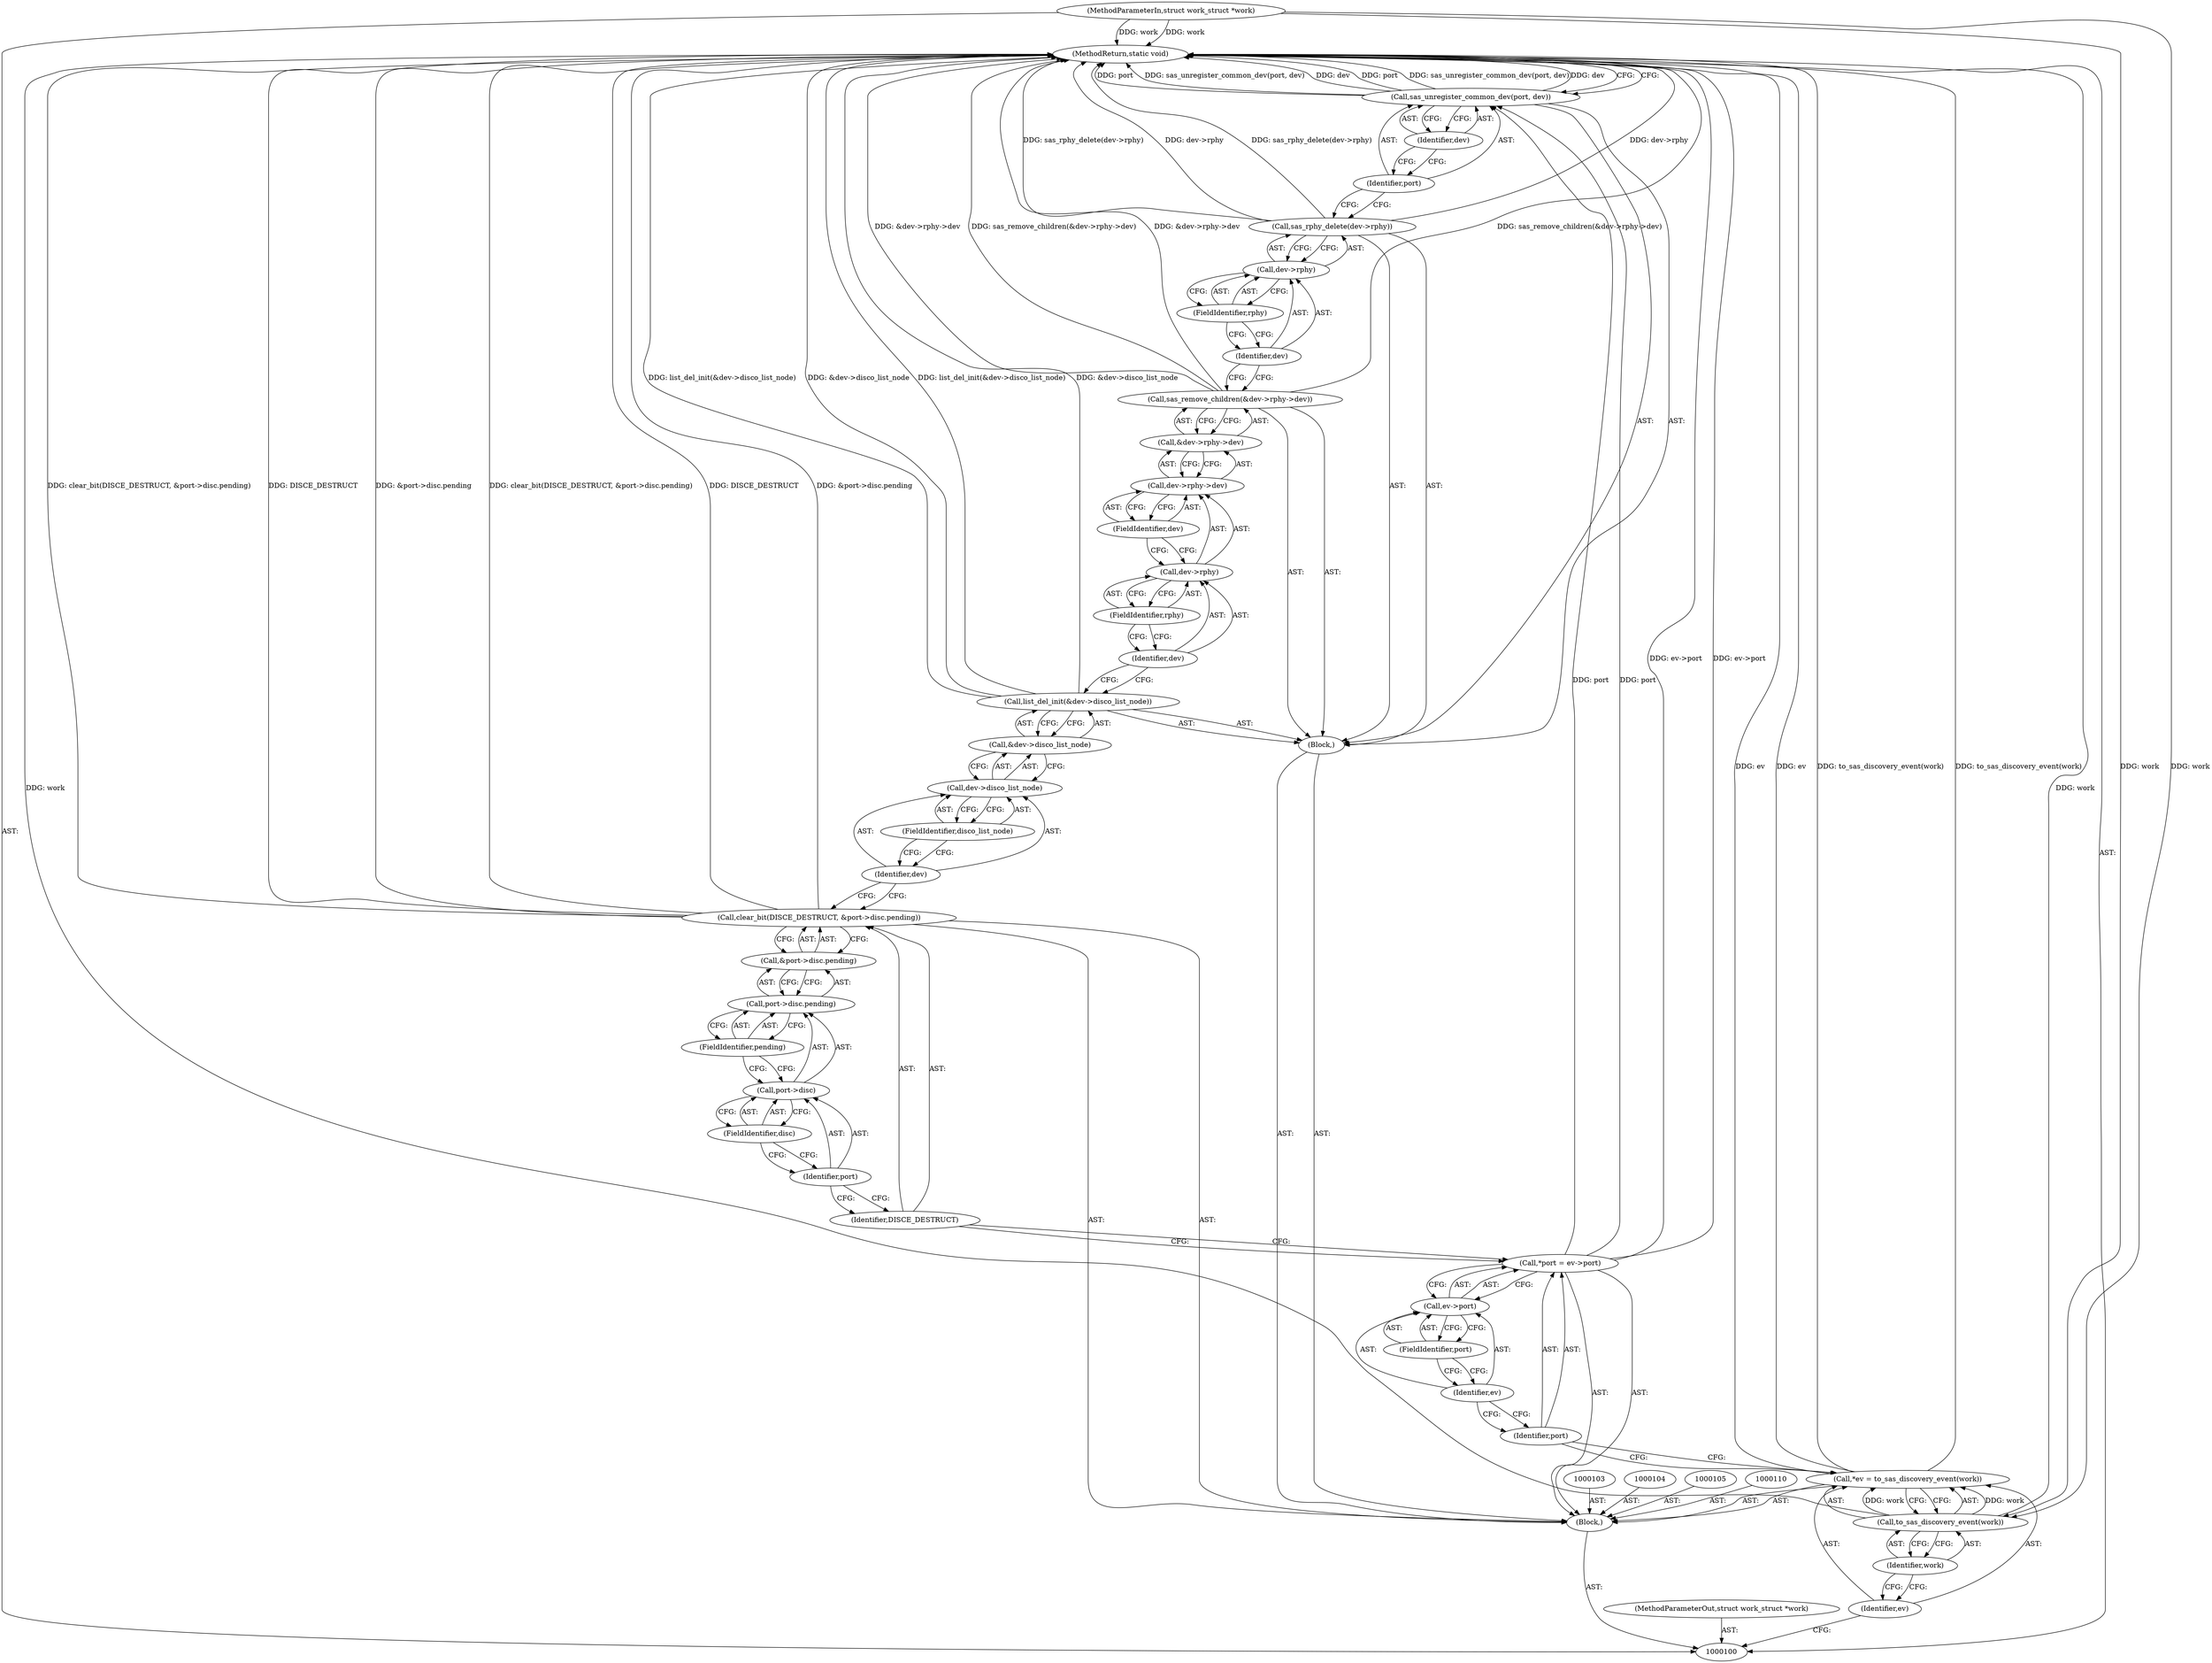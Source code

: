 digraph "1_linux_0558f33c06bb910e2879e355192227a8e8f0219d_0" {
"1000144" [label="(MethodReturn,static void)"];
"1000101" [label="(MethodParameterIn,struct work_struct *work)"];
"1000198" [label="(MethodParameterOut,struct work_struct *work)"];
"1000130" [label="(Call,sas_remove_children(&dev->rphy->dev))"];
"1000131" [label="(Call,&dev->rphy->dev)"];
"1000132" [label="(Call,dev->rphy->dev)"];
"1000133" [label="(Call,dev->rphy)"];
"1000134" [label="(Identifier,dev)"];
"1000135" [label="(FieldIdentifier,rphy)"];
"1000136" [label="(FieldIdentifier,dev)"];
"1000138" [label="(Call,dev->rphy)"];
"1000139" [label="(Identifier,dev)"];
"1000137" [label="(Call,sas_rphy_delete(dev->rphy))"];
"1000140" [label="(FieldIdentifier,rphy)"];
"1000141" [label="(Call,sas_unregister_common_dev(port, dev))"];
"1000142" [label="(Identifier,port)"];
"1000143" [label="(Identifier,dev)"];
"1000102" [label="(Block,)"];
"1000106" [label="(Call,*ev = to_sas_discovery_event(work))"];
"1000107" [label="(Identifier,ev)"];
"1000108" [label="(Call,to_sas_discovery_event(work))"];
"1000109" [label="(Identifier,work)"];
"1000111" [label="(Call,*port = ev->port)"];
"1000112" [label="(Identifier,port)"];
"1000113" [label="(Call,ev->port)"];
"1000114" [label="(Identifier,ev)"];
"1000115" [label="(FieldIdentifier,port)"];
"1000116" [label="(Call,clear_bit(DISCE_DESTRUCT, &port->disc.pending))"];
"1000117" [label="(Identifier,DISCE_DESTRUCT)"];
"1000118" [label="(Call,&port->disc.pending)"];
"1000119" [label="(Call,port->disc.pending)"];
"1000120" [label="(Call,port->disc)"];
"1000121" [label="(Identifier,port)"];
"1000122" [label="(FieldIdentifier,disc)"];
"1000123" [label="(FieldIdentifier,pending)"];
"1000124" [label="(Block,)"];
"1000126" [label="(Call,&dev->disco_list_node)"];
"1000127" [label="(Call,dev->disco_list_node)"];
"1000128" [label="(Identifier,dev)"];
"1000129" [label="(FieldIdentifier,disco_list_node)"];
"1000125" [label="(Call,list_del_init(&dev->disco_list_node))"];
"1000144" -> "1000100"  [label="AST: "];
"1000144" -> "1000141"  [label="CFG: "];
"1000116" -> "1000144"  [label="DDG: DISCE_DESTRUCT"];
"1000116" -> "1000144"  [label="DDG: &port->disc.pending"];
"1000116" -> "1000144"  [label="DDG: clear_bit(DISCE_DESTRUCT, &port->disc.pending)"];
"1000141" -> "1000144"  [label="DDG: port"];
"1000141" -> "1000144"  [label="DDG: sas_unregister_common_dev(port, dev)"];
"1000141" -> "1000144"  [label="DDG: dev"];
"1000125" -> "1000144"  [label="DDG: list_del_init(&dev->disco_list_node)"];
"1000125" -> "1000144"  [label="DDG: &dev->disco_list_node"];
"1000106" -> "1000144"  [label="DDG: to_sas_discovery_event(work)"];
"1000106" -> "1000144"  [label="DDG: ev"];
"1000137" -> "1000144"  [label="DDG: dev->rphy"];
"1000137" -> "1000144"  [label="DDG: sas_rphy_delete(dev->rphy)"];
"1000130" -> "1000144"  [label="DDG: &dev->rphy->dev"];
"1000130" -> "1000144"  [label="DDG: sas_remove_children(&dev->rphy->dev)"];
"1000111" -> "1000144"  [label="DDG: ev->port"];
"1000101" -> "1000144"  [label="DDG: work"];
"1000108" -> "1000144"  [label="DDG: work"];
"1000101" -> "1000100"  [label="AST: "];
"1000101" -> "1000144"  [label="DDG: work"];
"1000101" -> "1000108"  [label="DDG: work"];
"1000198" -> "1000100"  [label="AST: "];
"1000130" -> "1000124"  [label="AST: "];
"1000130" -> "1000131"  [label="CFG: "];
"1000131" -> "1000130"  [label="AST: "];
"1000139" -> "1000130"  [label="CFG: "];
"1000130" -> "1000144"  [label="DDG: &dev->rphy->dev"];
"1000130" -> "1000144"  [label="DDG: sas_remove_children(&dev->rphy->dev)"];
"1000131" -> "1000130"  [label="AST: "];
"1000131" -> "1000132"  [label="CFG: "];
"1000132" -> "1000131"  [label="AST: "];
"1000130" -> "1000131"  [label="CFG: "];
"1000132" -> "1000131"  [label="AST: "];
"1000132" -> "1000136"  [label="CFG: "];
"1000133" -> "1000132"  [label="AST: "];
"1000136" -> "1000132"  [label="AST: "];
"1000131" -> "1000132"  [label="CFG: "];
"1000133" -> "1000132"  [label="AST: "];
"1000133" -> "1000135"  [label="CFG: "];
"1000134" -> "1000133"  [label="AST: "];
"1000135" -> "1000133"  [label="AST: "];
"1000136" -> "1000133"  [label="CFG: "];
"1000134" -> "1000133"  [label="AST: "];
"1000134" -> "1000125"  [label="CFG: "];
"1000135" -> "1000134"  [label="CFG: "];
"1000135" -> "1000133"  [label="AST: "];
"1000135" -> "1000134"  [label="CFG: "];
"1000133" -> "1000135"  [label="CFG: "];
"1000136" -> "1000132"  [label="AST: "];
"1000136" -> "1000133"  [label="CFG: "];
"1000132" -> "1000136"  [label="CFG: "];
"1000138" -> "1000137"  [label="AST: "];
"1000138" -> "1000140"  [label="CFG: "];
"1000139" -> "1000138"  [label="AST: "];
"1000140" -> "1000138"  [label="AST: "];
"1000137" -> "1000138"  [label="CFG: "];
"1000139" -> "1000138"  [label="AST: "];
"1000139" -> "1000130"  [label="CFG: "];
"1000140" -> "1000139"  [label="CFG: "];
"1000137" -> "1000124"  [label="AST: "];
"1000137" -> "1000138"  [label="CFG: "];
"1000138" -> "1000137"  [label="AST: "];
"1000142" -> "1000137"  [label="CFG: "];
"1000137" -> "1000144"  [label="DDG: dev->rphy"];
"1000137" -> "1000144"  [label="DDG: sas_rphy_delete(dev->rphy)"];
"1000140" -> "1000138"  [label="AST: "];
"1000140" -> "1000139"  [label="CFG: "];
"1000138" -> "1000140"  [label="CFG: "];
"1000141" -> "1000124"  [label="AST: "];
"1000141" -> "1000143"  [label="CFG: "];
"1000142" -> "1000141"  [label="AST: "];
"1000143" -> "1000141"  [label="AST: "];
"1000144" -> "1000141"  [label="CFG: "];
"1000141" -> "1000144"  [label="DDG: port"];
"1000141" -> "1000144"  [label="DDG: sas_unregister_common_dev(port, dev)"];
"1000141" -> "1000144"  [label="DDG: dev"];
"1000111" -> "1000141"  [label="DDG: port"];
"1000142" -> "1000141"  [label="AST: "];
"1000142" -> "1000137"  [label="CFG: "];
"1000143" -> "1000142"  [label="CFG: "];
"1000143" -> "1000141"  [label="AST: "];
"1000143" -> "1000142"  [label="CFG: "];
"1000141" -> "1000143"  [label="CFG: "];
"1000102" -> "1000100"  [label="AST: "];
"1000103" -> "1000102"  [label="AST: "];
"1000104" -> "1000102"  [label="AST: "];
"1000105" -> "1000102"  [label="AST: "];
"1000106" -> "1000102"  [label="AST: "];
"1000110" -> "1000102"  [label="AST: "];
"1000111" -> "1000102"  [label="AST: "];
"1000116" -> "1000102"  [label="AST: "];
"1000124" -> "1000102"  [label="AST: "];
"1000106" -> "1000102"  [label="AST: "];
"1000106" -> "1000108"  [label="CFG: "];
"1000107" -> "1000106"  [label="AST: "];
"1000108" -> "1000106"  [label="AST: "];
"1000112" -> "1000106"  [label="CFG: "];
"1000106" -> "1000144"  [label="DDG: to_sas_discovery_event(work)"];
"1000106" -> "1000144"  [label="DDG: ev"];
"1000108" -> "1000106"  [label="DDG: work"];
"1000107" -> "1000106"  [label="AST: "];
"1000107" -> "1000100"  [label="CFG: "];
"1000109" -> "1000107"  [label="CFG: "];
"1000108" -> "1000106"  [label="AST: "];
"1000108" -> "1000109"  [label="CFG: "];
"1000109" -> "1000108"  [label="AST: "];
"1000106" -> "1000108"  [label="CFG: "];
"1000108" -> "1000144"  [label="DDG: work"];
"1000108" -> "1000106"  [label="DDG: work"];
"1000101" -> "1000108"  [label="DDG: work"];
"1000109" -> "1000108"  [label="AST: "];
"1000109" -> "1000107"  [label="CFG: "];
"1000108" -> "1000109"  [label="CFG: "];
"1000111" -> "1000102"  [label="AST: "];
"1000111" -> "1000113"  [label="CFG: "];
"1000112" -> "1000111"  [label="AST: "];
"1000113" -> "1000111"  [label="AST: "];
"1000117" -> "1000111"  [label="CFG: "];
"1000111" -> "1000144"  [label="DDG: ev->port"];
"1000111" -> "1000141"  [label="DDG: port"];
"1000112" -> "1000111"  [label="AST: "];
"1000112" -> "1000106"  [label="CFG: "];
"1000114" -> "1000112"  [label="CFG: "];
"1000113" -> "1000111"  [label="AST: "];
"1000113" -> "1000115"  [label="CFG: "];
"1000114" -> "1000113"  [label="AST: "];
"1000115" -> "1000113"  [label="AST: "];
"1000111" -> "1000113"  [label="CFG: "];
"1000114" -> "1000113"  [label="AST: "];
"1000114" -> "1000112"  [label="CFG: "];
"1000115" -> "1000114"  [label="CFG: "];
"1000115" -> "1000113"  [label="AST: "];
"1000115" -> "1000114"  [label="CFG: "];
"1000113" -> "1000115"  [label="CFG: "];
"1000116" -> "1000102"  [label="AST: "];
"1000116" -> "1000118"  [label="CFG: "];
"1000117" -> "1000116"  [label="AST: "];
"1000118" -> "1000116"  [label="AST: "];
"1000128" -> "1000116"  [label="CFG: "];
"1000116" -> "1000144"  [label="DDG: DISCE_DESTRUCT"];
"1000116" -> "1000144"  [label="DDG: &port->disc.pending"];
"1000116" -> "1000144"  [label="DDG: clear_bit(DISCE_DESTRUCT, &port->disc.pending)"];
"1000117" -> "1000116"  [label="AST: "];
"1000117" -> "1000111"  [label="CFG: "];
"1000121" -> "1000117"  [label="CFG: "];
"1000118" -> "1000116"  [label="AST: "];
"1000118" -> "1000119"  [label="CFG: "];
"1000119" -> "1000118"  [label="AST: "];
"1000116" -> "1000118"  [label="CFG: "];
"1000119" -> "1000118"  [label="AST: "];
"1000119" -> "1000123"  [label="CFG: "];
"1000120" -> "1000119"  [label="AST: "];
"1000123" -> "1000119"  [label="AST: "];
"1000118" -> "1000119"  [label="CFG: "];
"1000120" -> "1000119"  [label="AST: "];
"1000120" -> "1000122"  [label="CFG: "];
"1000121" -> "1000120"  [label="AST: "];
"1000122" -> "1000120"  [label="AST: "];
"1000123" -> "1000120"  [label="CFG: "];
"1000121" -> "1000120"  [label="AST: "];
"1000121" -> "1000117"  [label="CFG: "];
"1000122" -> "1000121"  [label="CFG: "];
"1000122" -> "1000120"  [label="AST: "];
"1000122" -> "1000121"  [label="CFG: "];
"1000120" -> "1000122"  [label="CFG: "];
"1000123" -> "1000119"  [label="AST: "];
"1000123" -> "1000120"  [label="CFG: "];
"1000119" -> "1000123"  [label="CFG: "];
"1000124" -> "1000102"  [label="AST: "];
"1000125" -> "1000124"  [label="AST: "];
"1000130" -> "1000124"  [label="AST: "];
"1000137" -> "1000124"  [label="AST: "];
"1000141" -> "1000124"  [label="AST: "];
"1000126" -> "1000125"  [label="AST: "];
"1000126" -> "1000127"  [label="CFG: "];
"1000127" -> "1000126"  [label="AST: "];
"1000125" -> "1000126"  [label="CFG: "];
"1000127" -> "1000126"  [label="AST: "];
"1000127" -> "1000129"  [label="CFG: "];
"1000128" -> "1000127"  [label="AST: "];
"1000129" -> "1000127"  [label="AST: "];
"1000126" -> "1000127"  [label="CFG: "];
"1000128" -> "1000127"  [label="AST: "];
"1000128" -> "1000116"  [label="CFG: "];
"1000129" -> "1000128"  [label="CFG: "];
"1000129" -> "1000127"  [label="AST: "];
"1000129" -> "1000128"  [label="CFG: "];
"1000127" -> "1000129"  [label="CFG: "];
"1000125" -> "1000124"  [label="AST: "];
"1000125" -> "1000126"  [label="CFG: "];
"1000126" -> "1000125"  [label="AST: "];
"1000134" -> "1000125"  [label="CFG: "];
"1000125" -> "1000144"  [label="DDG: list_del_init(&dev->disco_list_node)"];
"1000125" -> "1000144"  [label="DDG: &dev->disco_list_node"];
}
